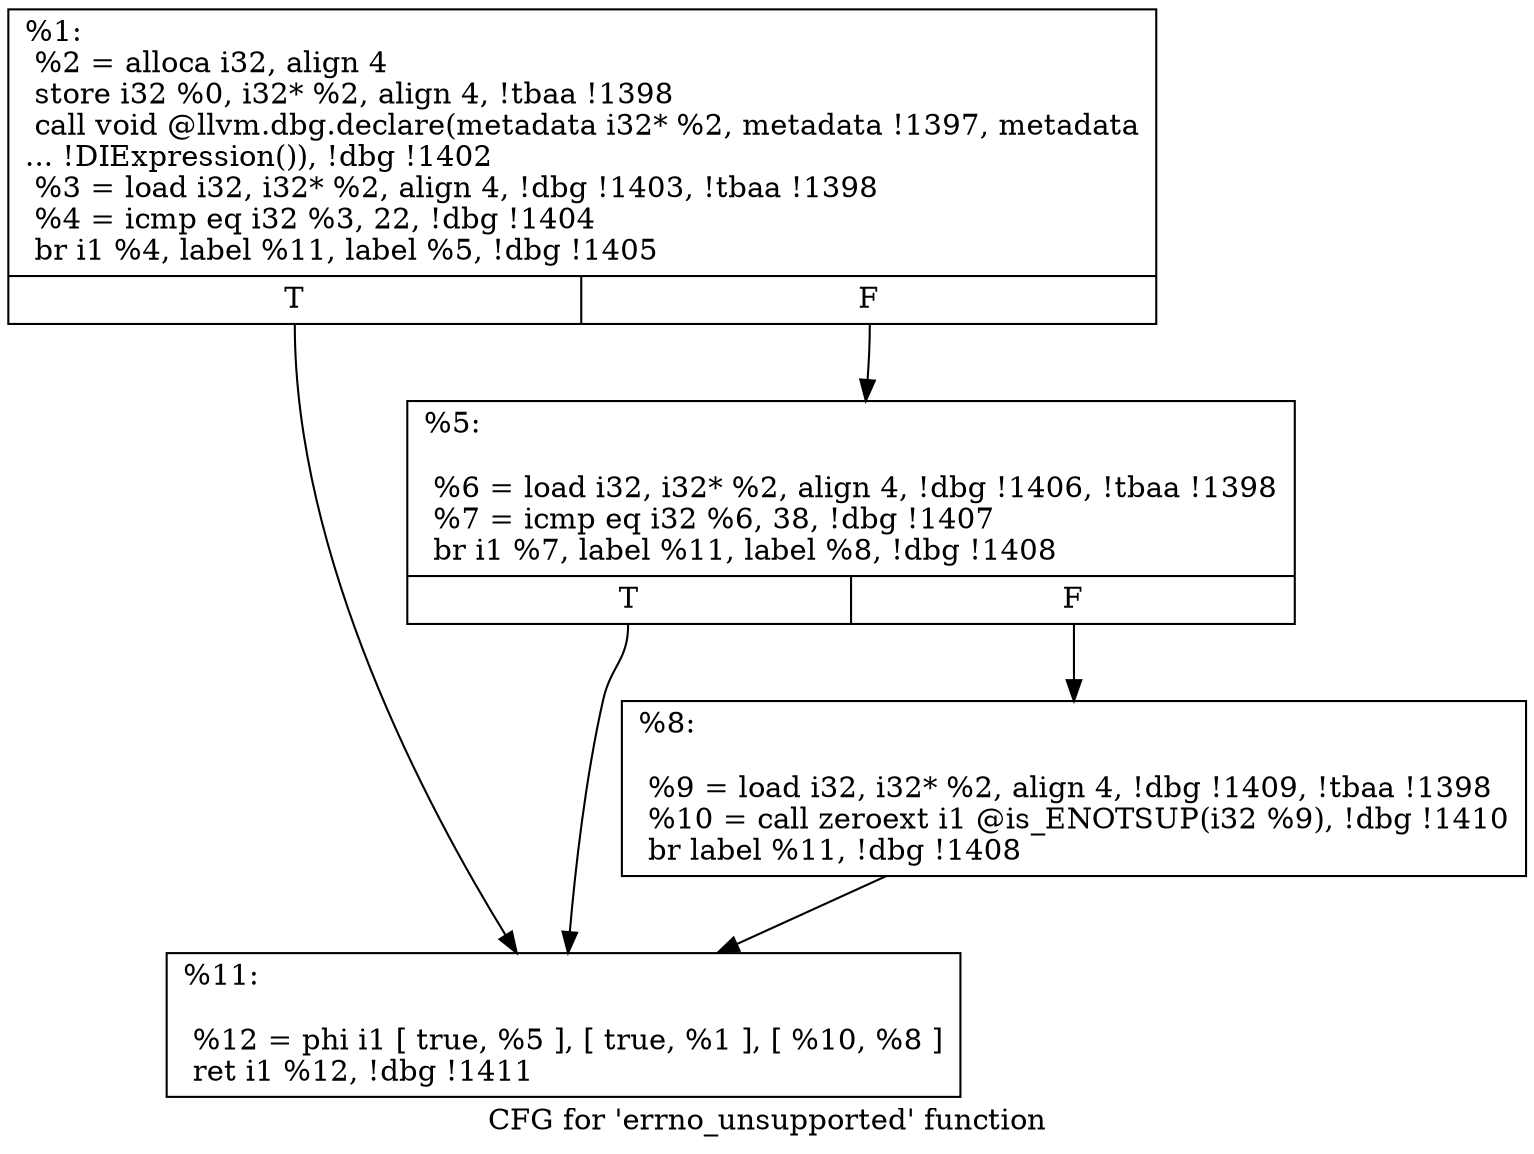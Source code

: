 digraph "CFG for 'errno_unsupported' function" {
	label="CFG for 'errno_unsupported' function";

	Node0x22f7280 [shape=record,label="{%1:\l  %2 = alloca i32, align 4\l  store i32 %0, i32* %2, align 4, !tbaa !1398\l  call void @llvm.dbg.declare(metadata i32* %2, metadata !1397, metadata\l... !DIExpression()), !dbg !1402\l  %3 = load i32, i32* %2, align 4, !dbg !1403, !tbaa !1398\l  %4 = icmp eq i32 %3, 22, !dbg !1404\l  br i1 %4, label %11, label %5, !dbg !1405\l|{<s0>T|<s1>F}}"];
	Node0x22f7280:s0 -> Node0x22f9c40;
	Node0x22f7280:s1 -> Node0x22f9ba0;
	Node0x22f9ba0 [shape=record,label="{%5:\l\l  %6 = load i32, i32* %2, align 4, !dbg !1406, !tbaa !1398\l  %7 = icmp eq i32 %6, 38, !dbg !1407\l  br i1 %7, label %11, label %8, !dbg !1408\l|{<s0>T|<s1>F}}"];
	Node0x22f9ba0:s0 -> Node0x22f9c40;
	Node0x22f9ba0:s1 -> Node0x22f9bf0;
	Node0x22f9bf0 [shape=record,label="{%8:\l\l  %9 = load i32, i32* %2, align 4, !dbg !1409, !tbaa !1398\l  %10 = call zeroext i1 @is_ENOTSUP(i32 %9), !dbg !1410\l  br label %11, !dbg !1408\l}"];
	Node0x22f9bf0 -> Node0x22f9c40;
	Node0x22f9c40 [shape=record,label="{%11:\l\l  %12 = phi i1 [ true, %5 ], [ true, %1 ], [ %10, %8 ]\l  ret i1 %12, !dbg !1411\l}"];
}
